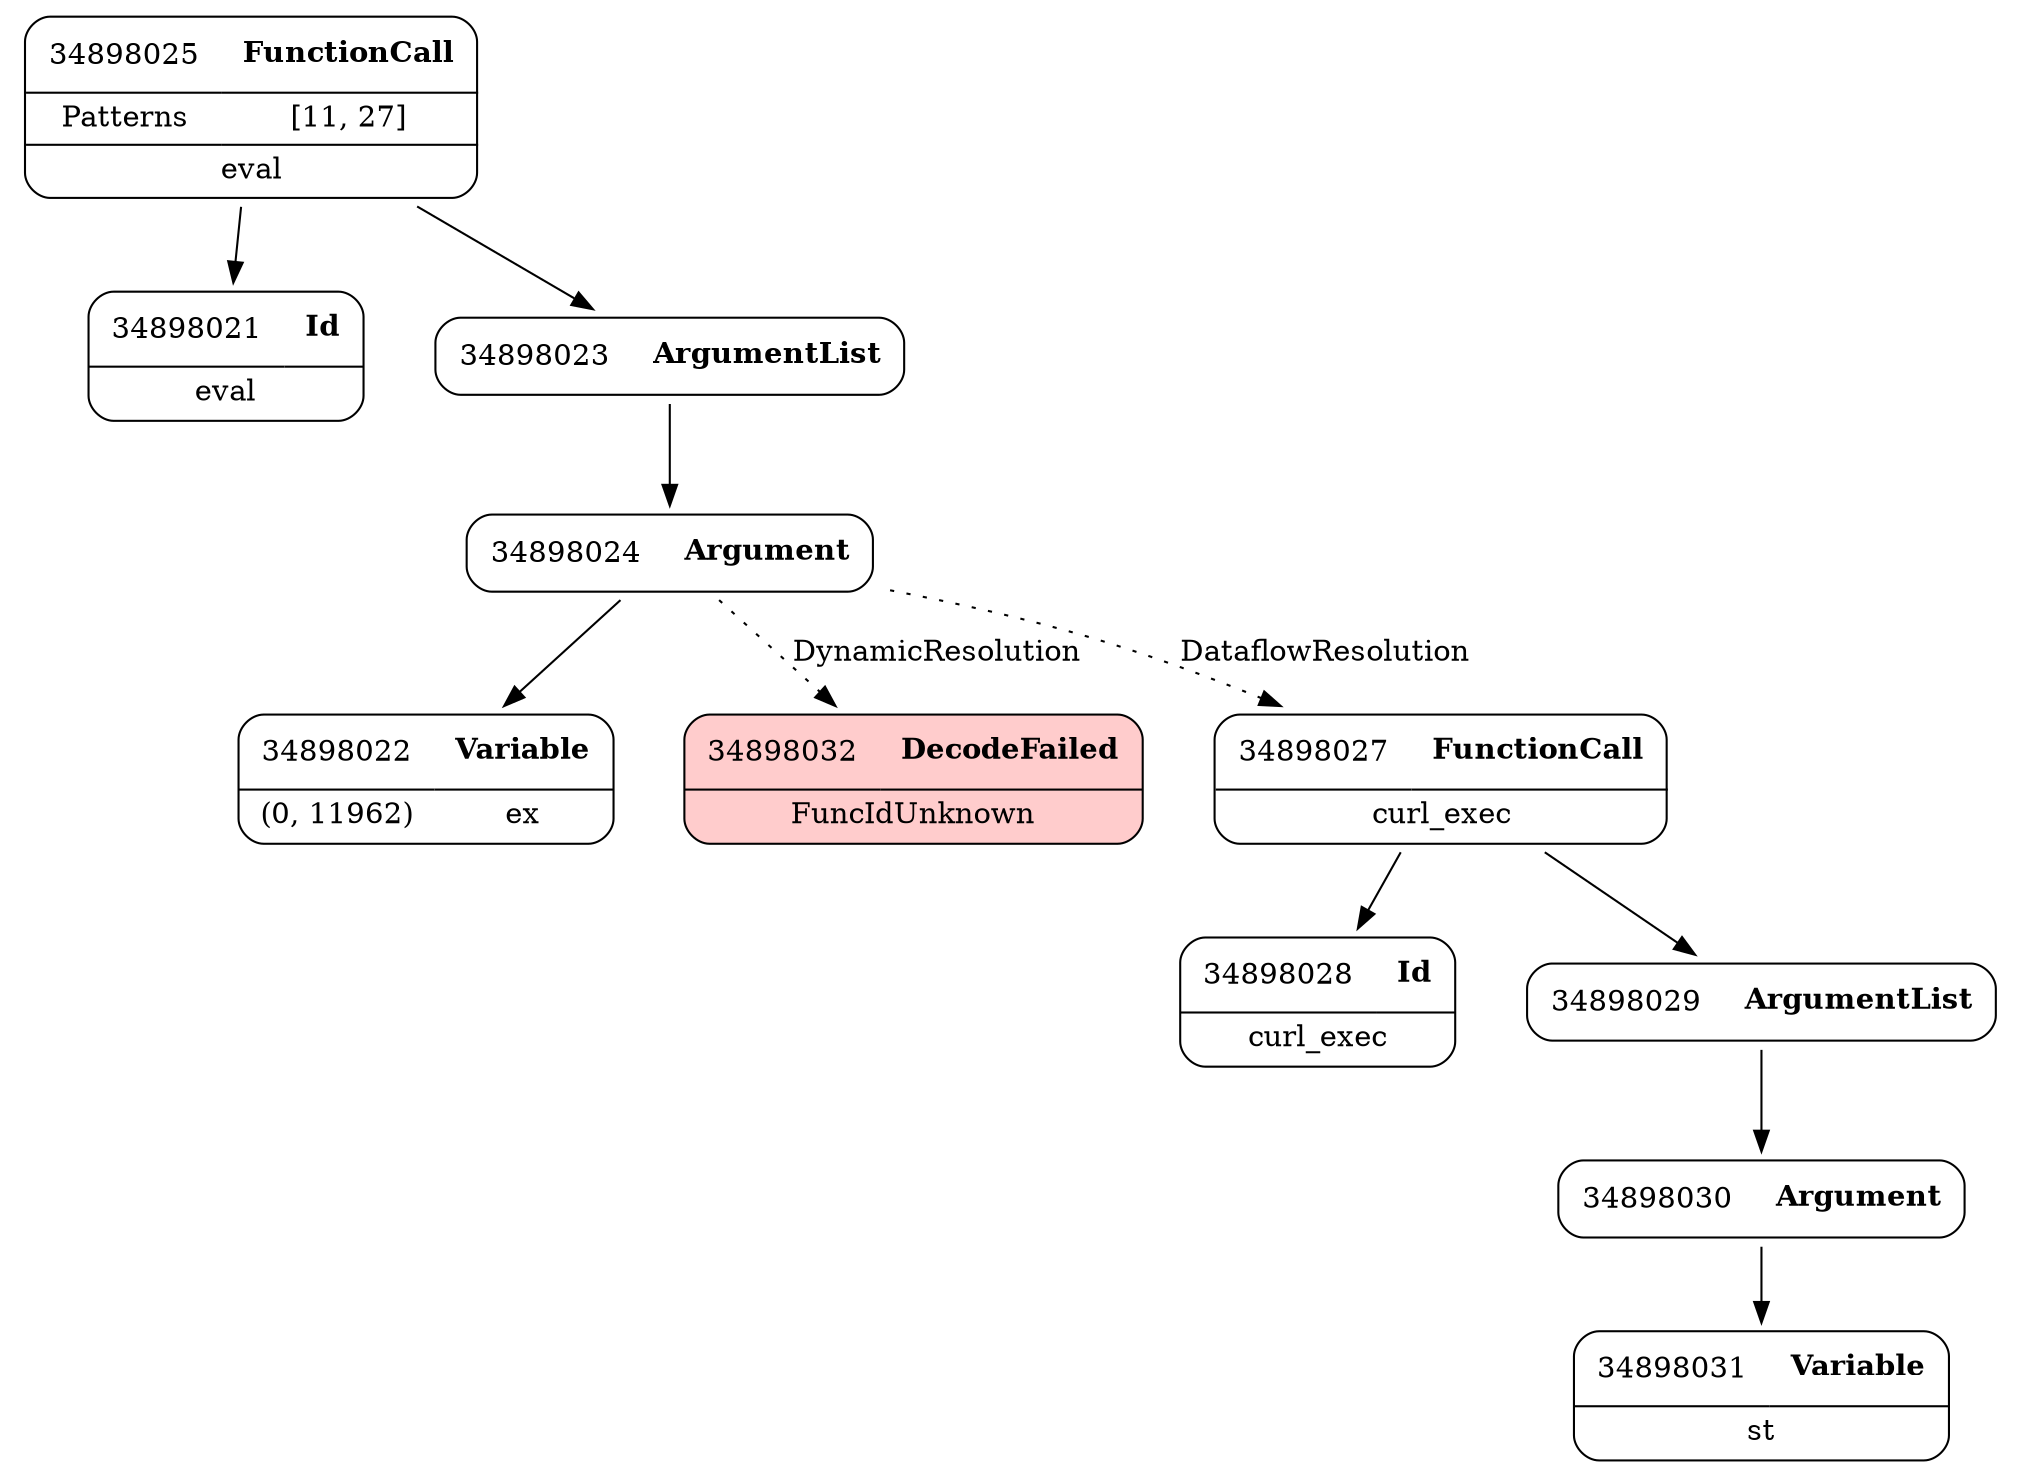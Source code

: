 digraph ast {
node [shape=none];
34898021 [label=<<TABLE border='1' cellspacing='0' cellpadding='10' style='rounded' ><TR><TD border='0'>34898021</TD><TD border='0'><B>Id</B></TD></TR><HR/><TR><TD border='0' cellpadding='5' colspan='2'>eval</TD></TR></TABLE>>];
34898022 [label=<<TABLE border='1' cellspacing='0' cellpadding='10' style='rounded' ><TR><TD border='0'>34898022</TD><TD border='0'><B>Variable</B></TD></TR><HR/><TR><TD border='0' cellpadding='5'>(0, 11962)</TD><TD border='0' cellpadding='5'>ex</TD></TR></TABLE>>];
34898023 [label=<<TABLE border='1' cellspacing='0' cellpadding='10' style='rounded' ><TR><TD border='0'>34898023</TD><TD border='0'><B>ArgumentList</B></TD></TR></TABLE>>];
34898023 -> 34898024 [weight=2];
34898032 [label=<<TABLE border='1' cellspacing='0' cellpadding='10' style='rounded' bgcolor='#FFCCCC' ><TR><TD border='0'>34898032</TD><TD border='0'><B>DecodeFailed</B></TD></TR><HR/><TR><TD border='0' cellpadding='5' colspan='2'>FuncIdUnknown</TD></TR></TABLE>>];
34898028 [label=<<TABLE border='1' cellspacing='0' cellpadding='10' style='rounded' ><TR><TD border='0'>34898028</TD><TD border='0'><B>Id</B></TD></TR><HR/><TR><TD border='0' cellpadding='5' colspan='2'>curl_exec</TD></TR></TABLE>>];
34898029 [label=<<TABLE border='1' cellspacing='0' cellpadding='10' style='rounded' ><TR><TD border='0'>34898029</TD><TD border='0'><B>ArgumentList</B></TD></TR></TABLE>>];
34898029 -> 34898030 [weight=2];
34898030 [label=<<TABLE border='1' cellspacing='0' cellpadding='10' style='rounded' ><TR><TD border='0'>34898030</TD><TD border='0'><B>Argument</B></TD></TR></TABLE>>];
34898030 -> 34898031 [weight=2];
34898031 [label=<<TABLE border='1' cellspacing='0' cellpadding='10' style='rounded' ><TR><TD border='0'>34898031</TD><TD border='0'><B>Variable</B></TD></TR><HR/><TR><TD border='0' cellpadding='5' colspan='2'>st</TD></TR></TABLE>>];
34898024 [label=<<TABLE border='1' cellspacing='0' cellpadding='10' style='rounded' ><TR><TD border='0'>34898024</TD><TD border='0'><B>Argument</B></TD></TR></TABLE>>];
34898024 -> 34898022 [weight=2];
34898024 -> 34898032 [style=dotted,label=DynamicResolution];
34898024 -> 34898027 [style=dotted,label=DataflowResolution];
34898025 [label=<<TABLE border='1' cellspacing='0' cellpadding='10' style='rounded' ><TR><TD border='0'>34898025</TD><TD border='0'><B>FunctionCall</B></TD></TR><HR/><TR><TD border='0' cellpadding='5'>Patterns</TD><TD border='0' cellpadding='5'>[11, 27]</TD></TR><HR/><TR><TD border='0' cellpadding='5' colspan='2'>eval</TD></TR></TABLE>>];
34898025 -> 34898021 [weight=2];
34898025 -> 34898023 [weight=2];
34898027 [label=<<TABLE border='1' cellspacing='0' cellpadding='10' style='rounded' ><TR><TD border='0'>34898027</TD><TD border='0'><B>FunctionCall</B></TD></TR><HR/><TR><TD border='0' cellpadding='5' colspan='2'>curl_exec</TD></TR></TABLE>>];
34898027 -> 34898028 [weight=2];
34898027 -> 34898029 [weight=2];
}
